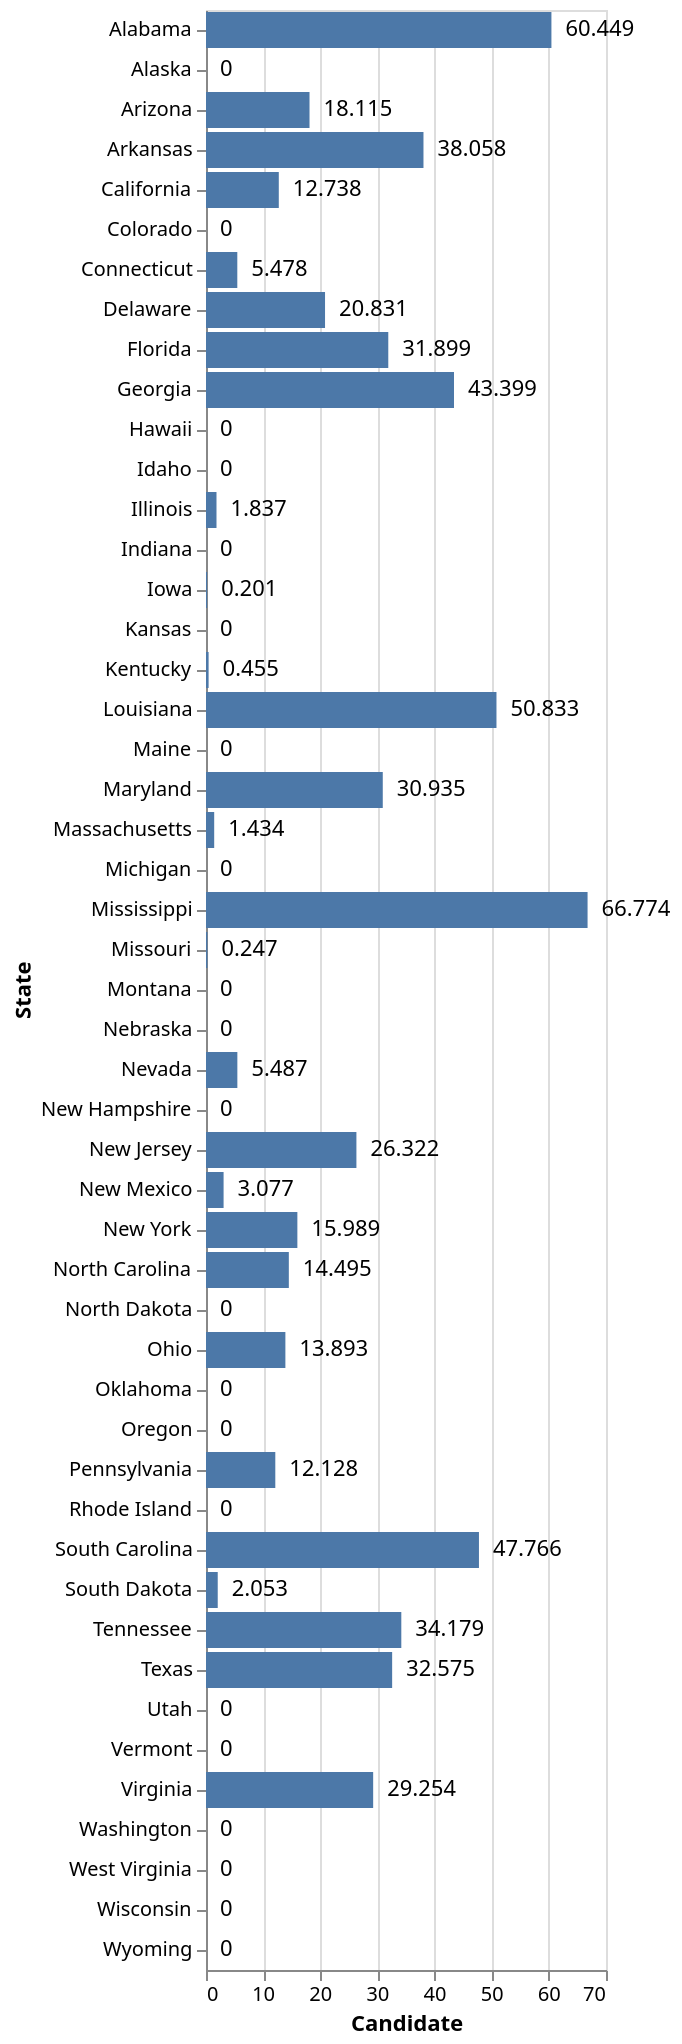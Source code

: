 {"$schema":"https://vega.github.io/schema/vega-lite/v3.json","description":"A simple bar chart with embedded data.","data":{"values":[{"State":"Alabama","Candidate":60.449},{"State":"Alaska","Candidate":0},{"State":"Arizona","Candidate":18.115},{"State":"Arkansas","Candidate":38.058},{"State":"California","Candidate":12.738},{"State":"Colorado","Candidate":0},{"State":"Connecticut","Candidate":5.478},{"State":"Delaware","Candidate":20.831},{"State":"Florida","Candidate":31.899},{"State":"Georgia","Candidate":43.399},{"State":"Hawaii","Candidate":0},{"State":"Idaho","Candidate":0},{"State":"Illinois","Candidate":1.837},{"State":"Indiana","Candidate":0},{"State":"Iowa","Candidate":0.201},{"State":"Kansas","Candidate":0},{"State":"Kentucky","Candidate":0.455},{"State":"Louisiana","Candidate":50.833},{"State":"Maine","Candidate":0},{"State":"Maryland","Candidate":30.935},{"State":"Massachusetts","Candidate":1.434},{"State":"Michigan","Candidate":0},{"State":"Mississippi","Candidate":66.774},{"State":"Missouri","Candidate":0.247},{"State":"Montana","Candidate":0},{"State":"Nebraska","Candidate":0},{"State":"Nevada","Candidate":5.487},{"State":"New Hampshire","Candidate":0},{"State":"New Jersey","Candidate":26.322},{"State":"New Mexico","Candidate":3.077},{"State":"New York","Candidate":15.989},{"State":"North Carolina","Candidate":14.495},{"State":"North Dakota","Candidate":0},{"State":"Ohio","Candidate":13.893},{"State":"Oklahoma","Candidate":0},{"State":"Oregon","Candidate":0},{"State":"Pennsylvania","Candidate":12.128},{"State":"Rhode Island","Candidate":0},{"State":"South Carolina","Candidate":47.766},{"State":"South Dakota","Candidate":2.053},{"State":"Tennessee","Candidate":34.179},{"State":"Texas","Candidate":32.575},{"State":"Utah","Candidate":0},{"State":"Vermont","Candidate":0},{"State":"Virginia","Candidate":29.254},{"State":"Washington","Candidate":0},{"State":"West Virginia","Candidate":0},{"State":"Wisconsin","Candidate":0},{"State":"Wyoming","Candidate":0}]},"encoding":{"y":{"field":"State","type":"ordinal"},"x":{"field":"Candidate","type":"quantitative"}},"layer":[{"mark":"bar"},{"mark":{"type":"text","align":"left","baseline":"middle","dx":7},"encoding":{"text":{"field":"Candidate","type":"quantitative"}}}]}